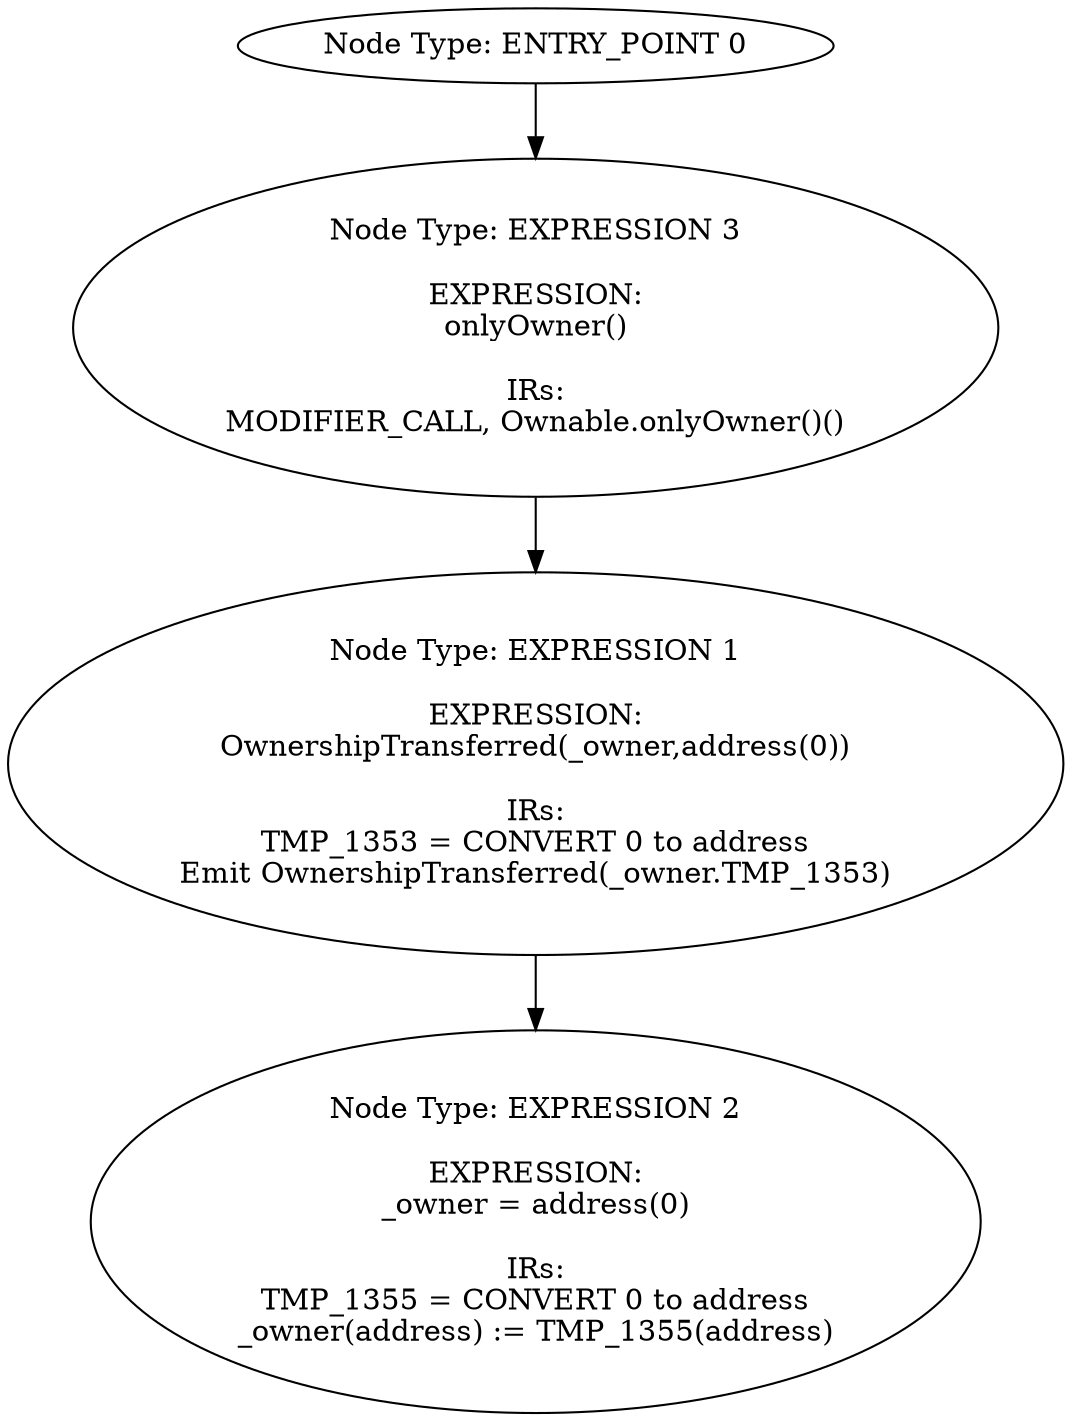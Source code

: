 digraph{
0[label="Node Type: ENTRY_POINT 0
"];
0->3;
1[label="Node Type: EXPRESSION 1

EXPRESSION:
OwnershipTransferred(_owner,address(0))

IRs:
TMP_1353 = CONVERT 0 to address
Emit OwnershipTransferred(_owner.TMP_1353)"];
1->2;
2[label="Node Type: EXPRESSION 2

EXPRESSION:
_owner = address(0)

IRs:
TMP_1355 = CONVERT 0 to address
_owner(address) := TMP_1355(address)"];
3[label="Node Type: EXPRESSION 3

EXPRESSION:
onlyOwner()

IRs:
MODIFIER_CALL, Ownable.onlyOwner()()"];
3->1;
}

